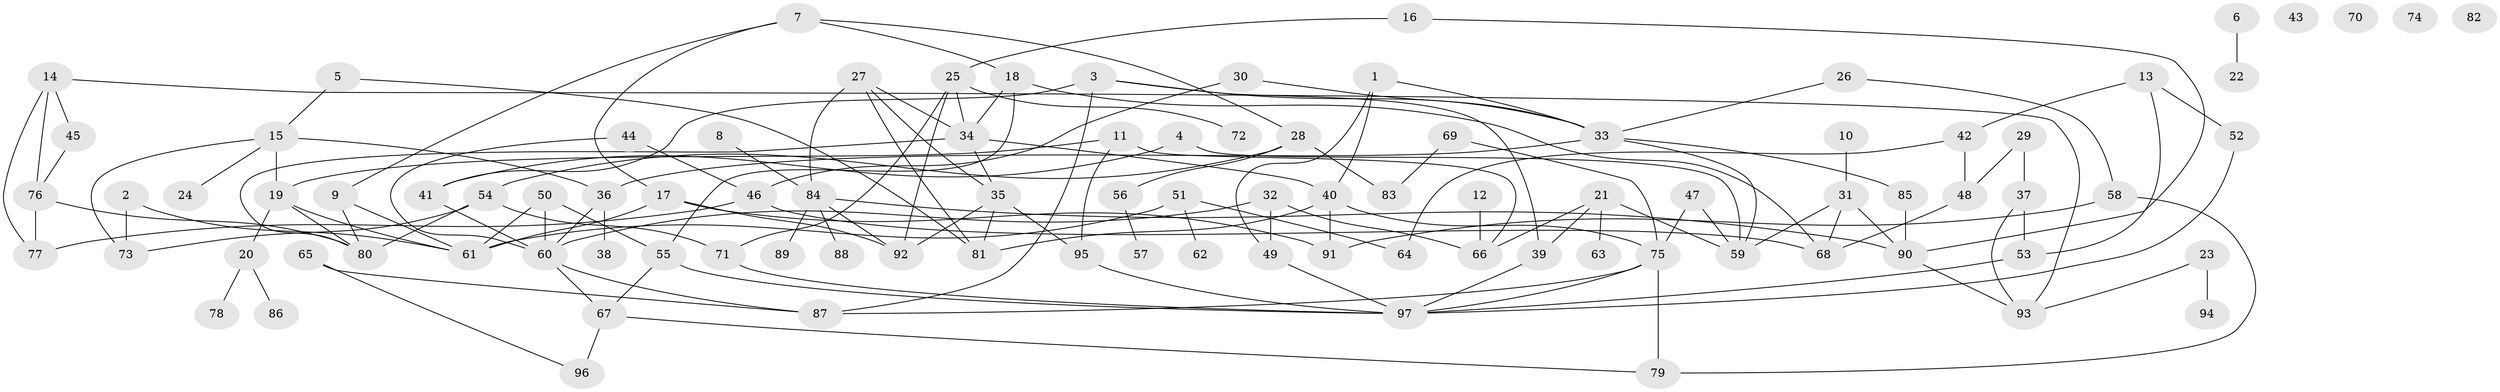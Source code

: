 // coarse degree distribution, {1: 0.22916666666666666, 4: 0.14583333333333334, 0: 0.10416666666666667, 7: 0.041666666666666664, 5: 0.0625, 2: 0.16666666666666666, 3: 0.08333333333333333, 6: 0.125, 8: 0.041666666666666664}
// Generated by graph-tools (version 1.1) at 2025/43/03/04/25 21:43:08]
// undirected, 97 vertices, 145 edges
graph export_dot {
graph [start="1"]
  node [color=gray90,style=filled];
  1;
  2;
  3;
  4;
  5;
  6;
  7;
  8;
  9;
  10;
  11;
  12;
  13;
  14;
  15;
  16;
  17;
  18;
  19;
  20;
  21;
  22;
  23;
  24;
  25;
  26;
  27;
  28;
  29;
  30;
  31;
  32;
  33;
  34;
  35;
  36;
  37;
  38;
  39;
  40;
  41;
  42;
  43;
  44;
  45;
  46;
  47;
  48;
  49;
  50;
  51;
  52;
  53;
  54;
  55;
  56;
  57;
  58;
  59;
  60;
  61;
  62;
  63;
  64;
  65;
  66;
  67;
  68;
  69;
  70;
  71;
  72;
  73;
  74;
  75;
  76;
  77;
  78;
  79;
  80;
  81;
  82;
  83;
  84;
  85;
  86;
  87;
  88;
  89;
  90;
  91;
  92;
  93;
  94;
  95;
  96;
  97;
  1 -- 33;
  1 -- 40;
  1 -- 49;
  2 -- 61;
  2 -- 73;
  3 -- 33;
  3 -- 39;
  3 -- 41;
  3 -- 87;
  4 -- 41;
  4 -- 59;
  5 -- 15;
  5 -- 81;
  6 -- 22;
  7 -- 9;
  7 -- 17;
  7 -- 18;
  7 -- 28;
  8 -- 84;
  9 -- 61;
  9 -- 80;
  10 -- 31;
  11 -- 19;
  11 -- 66;
  11 -- 95;
  12 -- 66;
  13 -- 42;
  13 -- 52;
  13 -- 53;
  14 -- 45;
  14 -- 76;
  14 -- 77;
  14 -- 93;
  15 -- 19;
  15 -- 24;
  15 -- 36;
  15 -- 73;
  16 -- 25;
  16 -- 90;
  17 -- 61;
  17 -- 91;
  17 -- 92;
  18 -- 34;
  18 -- 55;
  18 -- 68;
  19 -- 20;
  19 -- 61;
  19 -- 80;
  20 -- 78;
  20 -- 86;
  21 -- 39;
  21 -- 59;
  21 -- 63;
  21 -- 66;
  23 -- 93;
  23 -- 94;
  25 -- 34;
  25 -- 71;
  25 -- 72;
  25 -- 92;
  26 -- 33;
  26 -- 58;
  27 -- 34;
  27 -- 35;
  27 -- 81;
  27 -- 84;
  28 -- 54;
  28 -- 56;
  28 -- 83;
  29 -- 37;
  29 -- 48;
  30 -- 33;
  30 -- 46;
  31 -- 59;
  31 -- 68;
  31 -- 90;
  32 -- 49;
  32 -- 60;
  32 -- 66;
  33 -- 36;
  33 -- 59;
  33 -- 85;
  34 -- 35;
  34 -- 40;
  34 -- 80;
  35 -- 81;
  35 -- 92;
  35 -- 95;
  36 -- 38;
  36 -- 60;
  37 -- 53;
  37 -- 93;
  39 -- 97;
  40 -- 75;
  40 -- 81;
  40 -- 91;
  41 -- 60;
  42 -- 48;
  42 -- 64;
  44 -- 46;
  44 -- 60;
  45 -- 76;
  46 -- 68;
  46 -- 77;
  47 -- 59;
  47 -- 75;
  48 -- 68;
  49 -- 97;
  50 -- 55;
  50 -- 60;
  50 -- 61;
  51 -- 61;
  51 -- 62;
  51 -- 64;
  52 -- 97;
  53 -- 97;
  54 -- 71;
  54 -- 73;
  54 -- 80;
  55 -- 67;
  55 -- 97;
  56 -- 57;
  58 -- 79;
  58 -- 91;
  60 -- 67;
  60 -- 87;
  65 -- 87;
  65 -- 96;
  67 -- 79;
  67 -- 96;
  69 -- 75;
  69 -- 83;
  71 -- 97;
  75 -- 79;
  75 -- 87;
  75 -- 97;
  76 -- 77;
  76 -- 80;
  84 -- 88;
  84 -- 89;
  84 -- 90;
  84 -- 92;
  85 -- 90;
  90 -- 93;
  95 -- 97;
}
